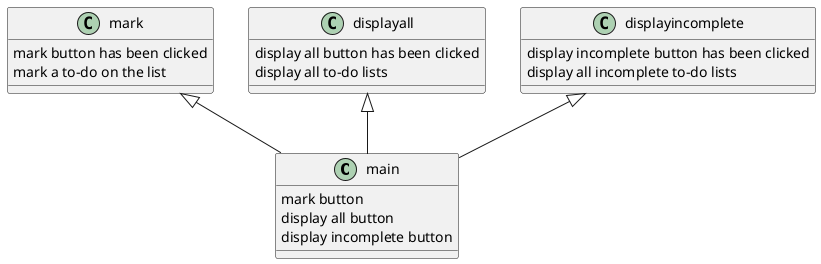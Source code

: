 @startuml
'https://plantuml.com/class-diagram

interface main

mark <|-- main
displayall <|-- main
displayincomplete <|-- main

class main{
mark button
display all button
display incomplete button
}

class mark{
mark button has been clicked
mark a to-do on the list
}

class displayall{
display all button has been clicked
display all to-do lists
}

class displayincomplete{
display incomplete button has been clicked
display all incomplete to-do lists
}

@enduml
